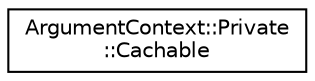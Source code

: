 digraph "Graphical Class Hierarchy"
{
 // INTERACTIVE_SVG=YES
 // LATEX_PDF_SIZE
  edge [fontname="Helvetica",fontsize="10",labelfontname="Helvetica",labelfontsize="10"];
  node [fontname="Helvetica",fontsize="10",shape=record];
  rankdir="LR";
  Node0 [label="ArgumentContext::Private\l::Cachable",height=0.2,width=0.4,color="black", fillcolor="white", style="filled",URL="$d0/d0c/struct_argument_context_1_1_private_1_1_cachable.html",tooltip=" "];
}

